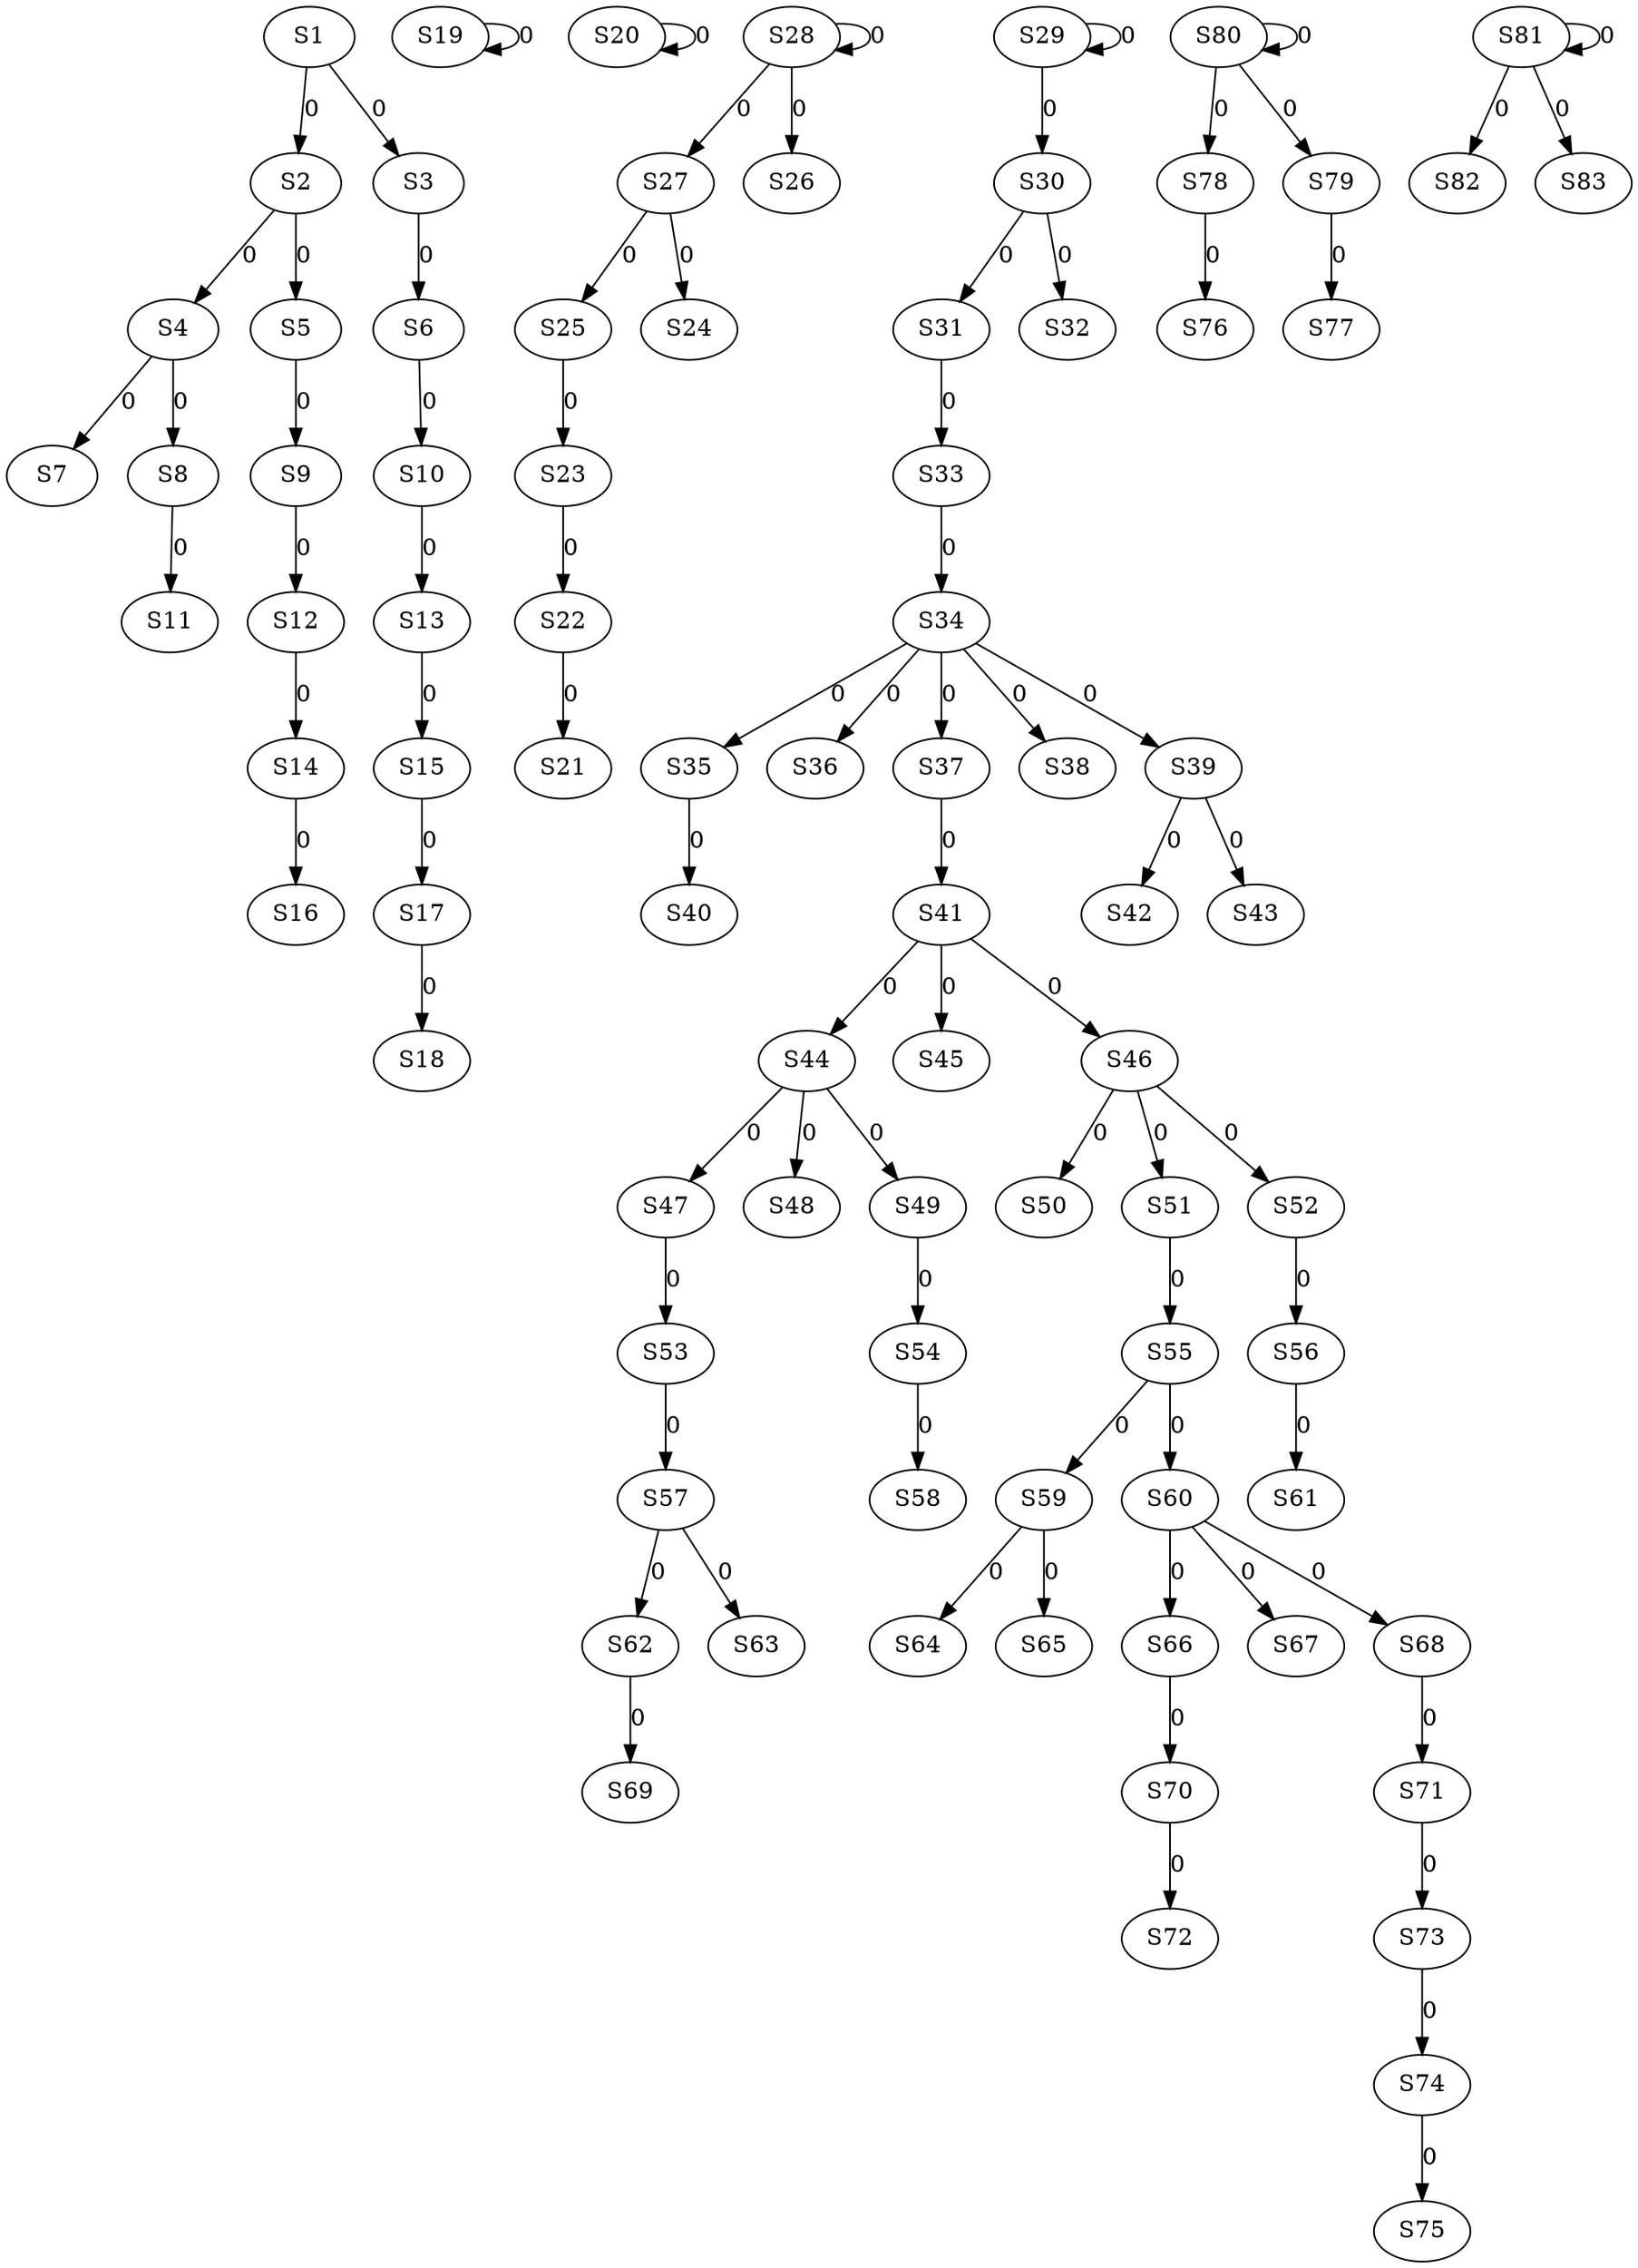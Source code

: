strict digraph {
	S1 -> S2 [ label = 0 ];
	S1 -> S3 [ label = 0 ];
	S2 -> S4 [ label = 0 ];
	S2 -> S5 [ label = 0 ];
	S3 -> S6 [ label = 0 ];
	S4 -> S7 [ label = 0 ];
	S4 -> S8 [ label = 0 ];
	S5 -> S9 [ label = 0 ];
	S6 -> S10 [ label = 0 ];
	S8 -> S11 [ label = 0 ];
	S9 -> S12 [ label = 0 ];
	S10 -> S13 [ label = 0 ];
	S12 -> S14 [ label = 0 ];
	S13 -> S15 [ label = 0 ];
	S14 -> S16 [ label = 0 ];
	S15 -> S17 [ label = 0 ];
	S17 -> S18 [ label = 0 ];
	S19 -> S19 [ label = 0 ];
	S20 -> S20 [ label = 0 ];
	S22 -> S21 [ label = 0 ];
	S23 -> S22 [ label = 0 ];
	S25 -> S23 [ label = 0 ];
	S27 -> S24 [ label = 0 ];
	S27 -> S25 [ label = 0 ];
	S28 -> S26 [ label = 0 ];
	S28 -> S27 [ label = 0 ];
	S28 -> S28 [ label = 0 ];
	S29 -> S29 [ label = 0 ];
	S29 -> S30 [ label = 0 ];
	S30 -> S31 [ label = 0 ];
	S30 -> S32 [ label = 0 ];
	S31 -> S33 [ label = 0 ];
	S33 -> S34 [ label = 0 ];
	S34 -> S35 [ label = 0 ];
	S34 -> S36 [ label = 0 ];
	S34 -> S37 [ label = 0 ];
	S34 -> S38 [ label = 0 ];
	S34 -> S39 [ label = 0 ];
	S35 -> S40 [ label = 0 ];
	S37 -> S41 [ label = 0 ];
	S39 -> S42 [ label = 0 ];
	S39 -> S43 [ label = 0 ];
	S41 -> S44 [ label = 0 ];
	S41 -> S45 [ label = 0 ];
	S41 -> S46 [ label = 0 ];
	S44 -> S47 [ label = 0 ];
	S44 -> S48 [ label = 0 ];
	S44 -> S49 [ label = 0 ];
	S46 -> S50 [ label = 0 ];
	S46 -> S51 [ label = 0 ];
	S46 -> S52 [ label = 0 ];
	S47 -> S53 [ label = 0 ];
	S49 -> S54 [ label = 0 ];
	S51 -> S55 [ label = 0 ];
	S52 -> S56 [ label = 0 ];
	S53 -> S57 [ label = 0 ];
	S54 -> S58 [ label = 0 ];
	S55 -> S59 [ label = 0 ];
	S55 -> S60 [ label = 0 ];
	S56 -> S61 [ label = 0 ];
	S57 -> S62 [ label = 0 ];
	S57 -> S63 [ label = 0 ];
	S59 -> S64 [ label = 0 ];
	S59 -> S65 [ label = 0 ];
	S60 -> S66 [ label = 0 ];
	S60 -> S67 [ label = 0 ];
	S60 -> S68 [ label = 0 ];
	S62 -> S69 [ label = 0 ];
	S66 -> S70 [ label = 0 ];
	S68 -> S71 [ label = 0 ];
	S70 -> S72 [ label = 0 ];
	S71 -> S73 [ label = 0 ];
	S73 -> S74 [ label = 0 ];
	S74 -> S75 [ label = 0 ];
	S78 -> S76 [ label = 0 ];
	S79 -> S77 [ label = 0 ];
	S80 -> S78 [ label = 0 ];
	S80 -> S79 [ label = 0 ];
	S80 -> S80 [ label = 0 ];
	S81 -> S81 [ label = 0 ];
	S81 -> S82 [ label = 0 ];
	S81 -> S83 [ label = 0 ];
}